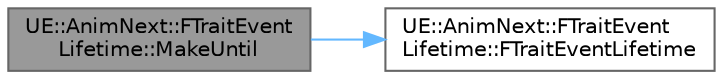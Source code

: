 digraph "UE::AnimNext::FTraitEventLifetime::MakeUntil"
{
 // INTERACTIVE_SVG=YES
 // LATEX_PDF_SIZE
  bgcolor="transparent";
  edge [fontname=Helvetica,fontsize=10,labelfontname=Helvetica,labelfontsize=10];
  node [fontname=Helvetica,fontsize=10,shape=box,height=0.2,width=0.4];
  rankdir="LR";
  Node1 [id="Node000001",label="UE::AnimNext::FTraitEvent\lLifetime::MakeUntil",height=0.2,width=0.4,color="gray40", fillcolor="grey60", style="filled", fontcolor="black",tooltip=" "];
  Node1 -> Node2 [id="edge1_Node000001_Node000002",color="steelblue1",style="solid",tooltip=" "];
  Node2 [id="Node000002",label="UE::AnimNext::FTraitEvent\lLifetime::FTraitEventLifetime",height=0.2,width=0.4,color="grey40", fillcolor="white", style="filled",URL="$d9/d68/structUE_1_1AnimNext_1_1FTraitEventLifetime.html#a027d8aa421813d9dd531cf0a4b4a980b",tooltip=" "];
}
